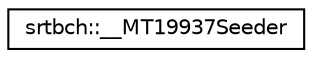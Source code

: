 digraph "Graphical Class Hierarchy"
{
  edge [fontname="Helvetica",fontsize="10",labelfontname="Helvetica",labelfontsize="10"];
  node [fontname="Helvetica",fontsize="10",shape=record];
  rankdir="LR";
  Node0 [label="srtbch::__MT19937Seeder",height=0.2,width=0.4,color="black", fillcolor="white", style="filled",URL="$classsrtbch_1_1____MT19937Seeder.html"];
}
